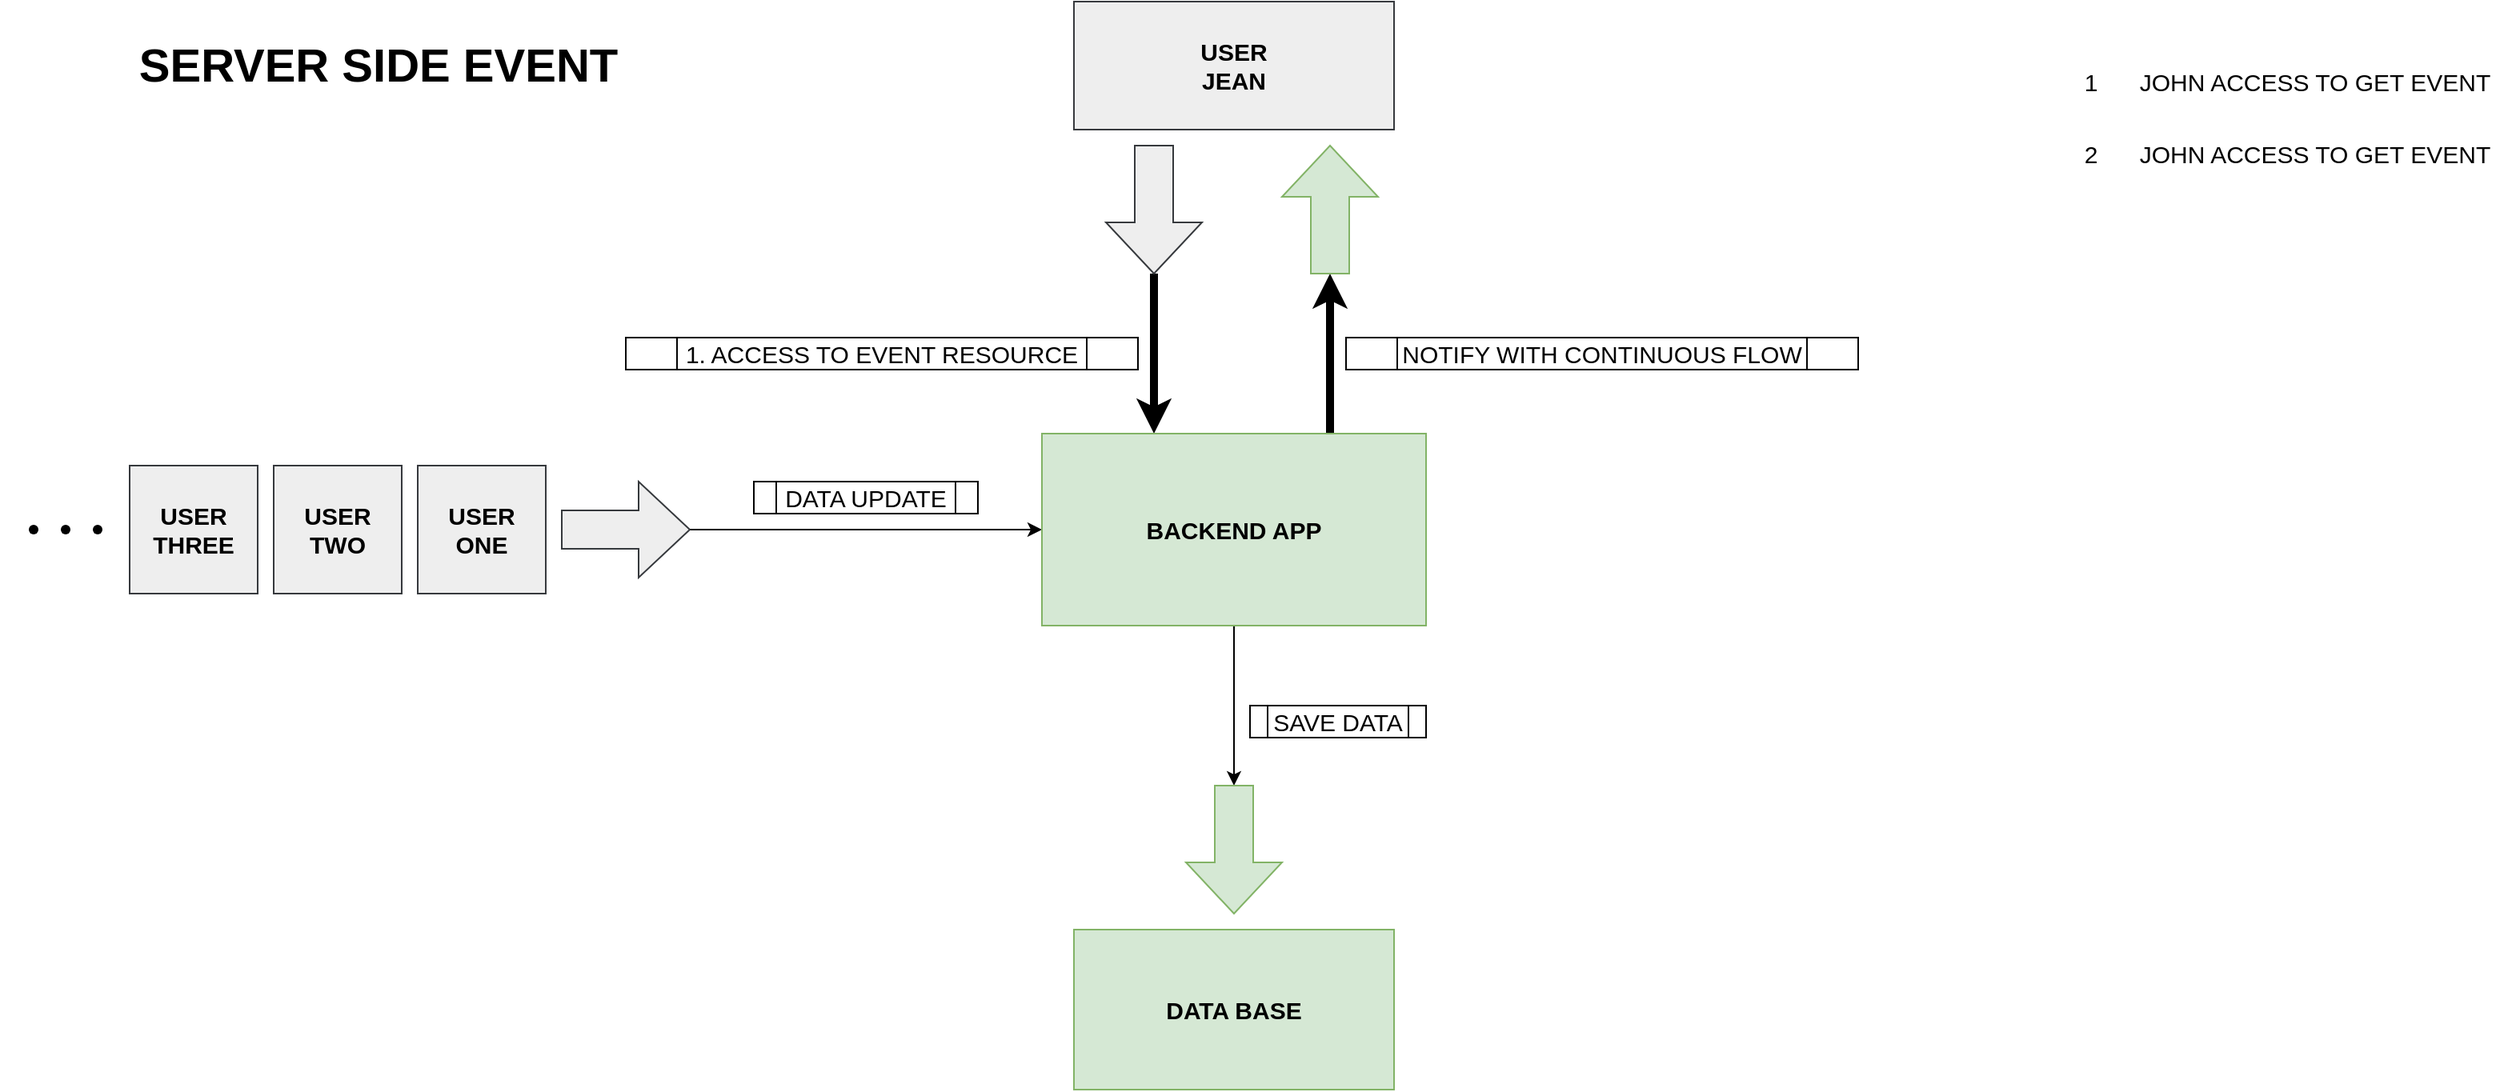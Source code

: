 <mxfile version="16.2.7" type="github">
  <diagram id="mPFSQiah_NU10TlbEY0m" name="Page-1">
    <mxGraphModel dx="2368" dy="1130" grid="1" gridSize="10" guides="1" tooltips="1" connect="1" arrows="1" fold="1" page="0" pageScale="1" pageWidth="827" pageHeight="1169" math="0" shadow="0">
      <root>
        <mxCell id="0" />
        <mxCell id="1" parent="0" />
        <mxCell id="sigG_fs_RIrKZey_LHQE-6" value="" style="edgeStyle=orthogonalEdgeStyle;rounded=0;orthogonalLoop=1;jettySize=auto;html=1;fontSize=29;" parent="1" source="sigG_fs_RIrKZey_LHQE-5" target="sigG_fs_RIrKZey_LHQE-3" edge="1">
          <mxGeometry relative="1" as="geometry" />
        </mxCell>
        <mxCell id="XU_rd4bSlqqLAfE51_sd-3" value="" style="edgeStyle=orthogonalEdgeStyle;rounded=0;orthogonalLoop=1;jettySize=auto;html=1;fontSize=15;strokeWidth=5;" edge="1" parent="1" source="sigG_fs_RIrKZey_LHQE-3" target="XU_rd4bSlqqLAfE51_sd-2">
          <mxGeometry relative="1" as="geometry">
            <Array as="points">
              <mxPoint x="480" y="500" />
              <mxPoint x="480" y="500" />
            </Array>
          </mxGeometry>
        </mxCell>
        <mxCell id="XU_rd4bSlqqLAfE51_sd-7" value="" style="edgeStyle=orthogonalEdgeStyle;rounded=0;orthogonalLoop=1;jettySize=auto;html=1;fontSize=15;" edge="1" parent="1" source="sigG_fs_RIrKZey_LHQE-3" target="XU_rd4bSlqqLAfE51_sd-6">
          <mxGeometry relative="1" as="geometry" />
        </mxCell>
        <mxCell id="XU_rd4bSlqqLAfE51_sd-26" value="" style="edgeStyle=orthogonalEdgeStyle;rounded=0;orthogonalLoop=1;jettySize=auto;html=1;fontSize=15;strokeWidth=5;" edge="1" parent="1" source="XU_rd4bSlqqLAfE51_sd-25" target="sigG_fs_RIrKZey_LHQE-3">
          <mxGeometry relative="1" as="geometry">
            <Array as="points">
              <mxPoint x="370" y="490" />
              <mxPoint x="370" y="490" />
            </Array>
          </mxGeometry>
        </mxCell>
        <mxCell id="sigG_fs_RIrKZey_LHQE-3" value="BACKEND APP" style="rounded=0;whiteSpace=wrap;html=1;fillColor=#d5e8d4;strokeColor=#82b366;gradientColor=none;fontStyle=1;fontSize=15;" parent="1" vertex="1">
          <mxGeometry x="300" y="520" width="240" height="120" as="geometry" />
        </mxCell>
        <mxCell id="sigG_fs_RIrKZey_LHQE-4" value="&lt;b&gt;&lt;font style=&quot;font-size: 29px&quot;&gt;SERVER SIDE EVENT&lt;/font&gt;&lt;/b&gt;" style="text;html=1;align=center;verticalAlign=middle;resizable=0;points=[];autosize=1;strokeColor=none;fillColor=none;fontSize=15;" parent="1" vertex="1">
          <mxGeometry x="-270" y="275" width="310" height="30" as="geometry" />
        </mxCell>
        <mxCell id="sigG_fs_RIrKZey_LHQE-5" value="" style="shape=singleArrow;whiteSpace=wrap;html=1;arrowWidth=0.4;arrowSize=0.4;fontSize=15;fillColor=#eeeeee;strokeColor=#36393d;rounded=0;fontStyle=1;" parent="1" vertex="1">
          <mxGeometry y="550" width="80" height="60" as="geometry" />
        </mxCell>
        <mxCell id="sigG_fs_RIrKZey_LHQE-12" value="USER&lt;br&gt;ONE" style="whiteSpace=wrap;html=1;aspect=fixed;rounded=0;fontSize=15;fillColor=#eeeeee;strokeColor=#36393d;fontStyle=1" parent="1" vertex="1">
          <mxGeometry x="-90" y="540" width="80" height="80" as="geometry" />
        </mxCell>
        <mxCell id="sigG_fs_RIrKZey_LHQE-13" value="DATA UPDATE" style="shape=process;whiteSpace=wrap;html=1;backgroundOutline=1;rounded=0;fontSize=15;fillColor=default;gradientColor=none;" parent="1" vertex="1">
          <mxGeometry x="120" y="550" width="140" height="20" as="geometry" />
        </mxCell>
        <mxCell id="XU_rd4bSlqqLAfE51_sd-2" value="" style="shape=singleArrow;whiteSpace=wrap;html=1;arrowWidth=0.4;arrowSize=0.4;fontSize=15;fillColor=#d5e8d4;strokeColor=#82b366;rounded=0;gradientColor=none;fontStyle=1;rotation=-90;" vertex="1" parent="1">
          <mxGeometry x="440" y="350" width="80" height="60" as="geometry" />
        </mxCell>
        <mxCell id="XU_rd4bSlqqLAfE51_sd-4" value="USER&lt;br&gt;JEAN" style="whiteSpace=wrap;html=1;rounded=0;fontSize=15;fillColor=#eeeeee;strokeColor=#36393d;fontStyle=1" vertex="1" parent="1">
          <mxGeometry x="320" y="250" width="200" height="80" as="geometry" />
        </mxCell>
        <mxCell id="XU_rd4bSlqqLAfE51_sd-5" value="NOTIFY WITH CONTINUOUS FLOW" style="shape=process;whiteSpace=wrap;html=1;backgroundOutline=1;rounded=0;fontSize=15;fillColor=default;gradientColor=none;" vertex="1" parent="1">
          <mxGeometry x="490" y="460" width="320" height="20" as="geometry" />
        </mxCell>
        <mxCell id="XU_rd4bSlqqLAfE51_sd-6" value="" style="shape=singleArrow;whiteSpace=wrap;html=1;arrowWidth=0.4;arrowSize=0.4;fontSize=15;fillColor=#d5e8d4;strokeColor=#82b366;rounded=0;gradientColor=none;fontStyle=1;rotation=90;" vertex="1" parent="1">
          <mxGeometry x="380" y="750" width="80" height="60" as="geometry" />
        </mxCell>
        <mxCell id="XU_rd4bSlqqLAfE51_sd-8" value="DATA BASE" style="rounded=0;whiteSpace=wrap;html=1;fillColor=#d5e8d4;strokeColor=#82b366;gradientColor=none;fontStyle=1;fontSize=15;" vertex="1" parent="1">
          <mxGeometry x="320" y="830" width="200" height="100" as="geometry" />
        </mxCell>
        <mxCell id="XU_rd4bSlqqLAfE51_sd-9" value="SAVE DATA" style="shape=process;whiteSpace=wrap;html=1;backgroundOutline=1;rounded=0;fontSize=15;fillColor=default;gradientColor=none;" vertex="1" parent="1">
          <mxGeometry x="430" y="690" width="110" height="20" as="geometry" />
        </mxCell>
        <mxCell id="XU_rd4bSlqqLAfE51_sd-10" value="USER&lt;br&gt;TWO" style="whiteSpace=wrap;html=1;aspect=fixed;rounded=0;fontSize=15;fillColor=#eeeeee;strokeColor=#36393d;fontStyle=1" vertex="1" parent="1">
          <mxGeometry x="-180" y="540" width="80" height="80" as="geometry" />
        </mxCell>
        <mxCell id="XU_rd4bSlqqLAfE51_sd-11" value="USER&lt;br&gt;THREE" style="whiteSpace=wrap;html=1;aspect=fixed;rounded=0;fontSize=15;fillColor=#eeeeee;strokeColor=#36393d;fontStyle=1" vertex="1" parent="1">
          <mxGeometry x="-270" y="540" width="80" height="80" as="geometry" />
        </mxCell>
        <mxCell id="XU_rd4bSlqqLAfE51_sd-12" value="" style="shape=waypoint;sketch=0;size=6;pointerEvents=1;points=[];fillColor=none;resizable=0;rotatable=0;perimeter=centerPerimeter;snapToPoint=1;rounded=0;fontSize=15;" vertex="1" parent="1">
          <mxGeometry x="-350" y="560" width="40" height="40" as="geometry" />
        </mxCell>
        <mxCell id="XU_rd4bSlqqLAfE51_sd-14" value="" style="shape=waypoint;sketch=0;size=6;pointerEvents=1;points=[];fillColor=none;resizable=0;rotatable=0;perimeter=centerPerimeter;snapToPoint=1;rounded=0;fontSize=15;" vertex="1" parent="1">
          <mxGeometry x="-330" y="560" width="40" height="40" as="geometry" />
        </mxCell>
        <mxCell id="XU_rd4bSlqqLAfE51_sd-15" value="" style="shape=waypoint;sketch=0;size=6;pointerEvents=1;points=[];fillColor=none;resizable=0;rotatable=0;perimeter=centerPerimeter;snapToPoint=1;rounded=0;fontSize=15;" vertex="1" parent="1">
          <mxGeometry x="-310" y="560" width="40" height="40" as="geometry" />
        </mxCell>
        <mxCell id="XU_rd4bSlqqLAfE51_sd-17" value="JOHN ACCESS TO GET EVENT" style="text;html=1;align=center;verticalAlign=middle;resizable=0;points=[];autosize=1;strokeColor=none;fillColor=none;fontSize=15;" vertex="1" parent="1">
          <mxGeometry x="980" y="290" width="230" height="20" as="geometry" />
        </mxCell>
        <mxCell id="XU_rd4bSlqqLAfE51_sd-19" value="JOHN ACCESS TO GET EVENT" style="text;html=1;align=center;verticalAlign=middle;resizable=0;points=[];autosize=1;strokeColor=none;fillColor=none;fontSize=15;" vertex="1" parent="1">
          <mxGeometry x="980" y="335" width="230" height="20" as="geometry" />
        </mxCell>
        <mxCell id="XU_rd4bSlqqLAfE51_sd-22" value="1" style="text;html=1;align=center;verticalAlign=middle;resizable=0;points=[];autosize=1;strokeColor=none;fillColor=none;fontSize=15;" vertex="1" parent="1">
          <mxGeometry x="945" y="290" width="20" height="20" as="geometry" />
        </mxCell>
        <mxCell id="XU_rd4bSlqqLAfE51_sd-23" value="2" style="text;html=1;align=center;verticalAlign=middle;resizable=0;points=[];autosize=1;strokeColor=none;fillColor=none;fontSize=15;" vertex="1" parent="1">
          <mxGeometry x="945" y="335" width="20" height="20" as="geometry" />
        </mxCell>
        <mxCell id="XU_rd4bSlqqLAfE51_sd-25" value="" style="shape=singleArrow;whiteSpace=wrap;html=1;arrowWidth=0.4;arrowSize=0.4;fontSize=15;fillColor=#eeeeee;strokeColor=#36393d;rounded=0;fontStyle=1;rotation=90;" vertex="1" parent="1">
          <mxGeometry x="330" y="350" width="80" height="60" as="geometry" />
        </mxCell>
        <mxCell id="XU_rd4bSlqqLAfE51_sd-27" value="1. ACCESS TO EVENT RESOURCE" style="shape=process;whiteSpace=wrap;html=1;backgroundOutline=1;rounded=0;fontSize=15;fillColor=default;gradientColor=none;" vertex="1" parent="1">
          <mxGeometry x="40" y="460" width="320" height="20" as="geometry" />
        </mxCell>
      </root>
    </mxGraphModel>
  </diagram>
</mxfile>
